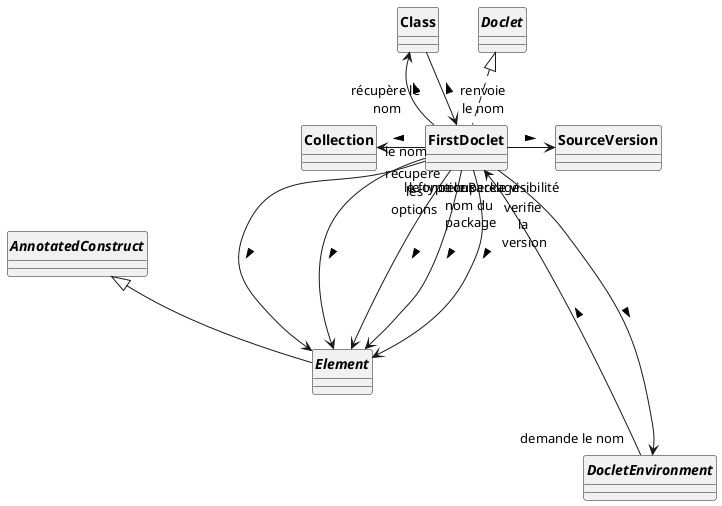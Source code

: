 @startuml
'https://plantuml.com/sequence-diagram
skinparam classAttributeIconSize 0
skinparam classFontStyle Bold
skinparam style strictuml

' Class: permet de récuperer le .Class qui récupère les noms des class
class Class {}

' appelle class
class FirstDoclet implements Doclet{}

interface Element extends AnnotatedConstruct{}
' on va chercher dans first class le get name de class
interface DocletEnvironment {}

class Collection{}

enum SourceVersion{}

' Désolée après une heure à bouger les flèches dans tous les sens
' JSe n'ai pas réussi faire plus visible que ca :)

FirstDoclet "récupère le\n nom" -u-> Class : >
FirstDoclet "renvoie\nle nom" <-u- Class : >
DocletEnvironment "demande le nom" ---u-> FirstDoclet:>
FirstDoclet "recupere\n les\n options" ---l-> Collection : >
FirstDoclet "\n\nverifie \nla \nversion" --r> SourceVersion : >
FirstDoclet "recupere \nnom du \npackage" --> DocletEnvironment : >


FirstDoclet "le type" --> Element :>
FirstDoclet "le nom" --> Element :>
FirstDoclet "le Package" --> Element :>
FirstDoclet "le fonctions" -d--> Element :>
FirstDoclet "le visibilité" --> Element :>

@enduml